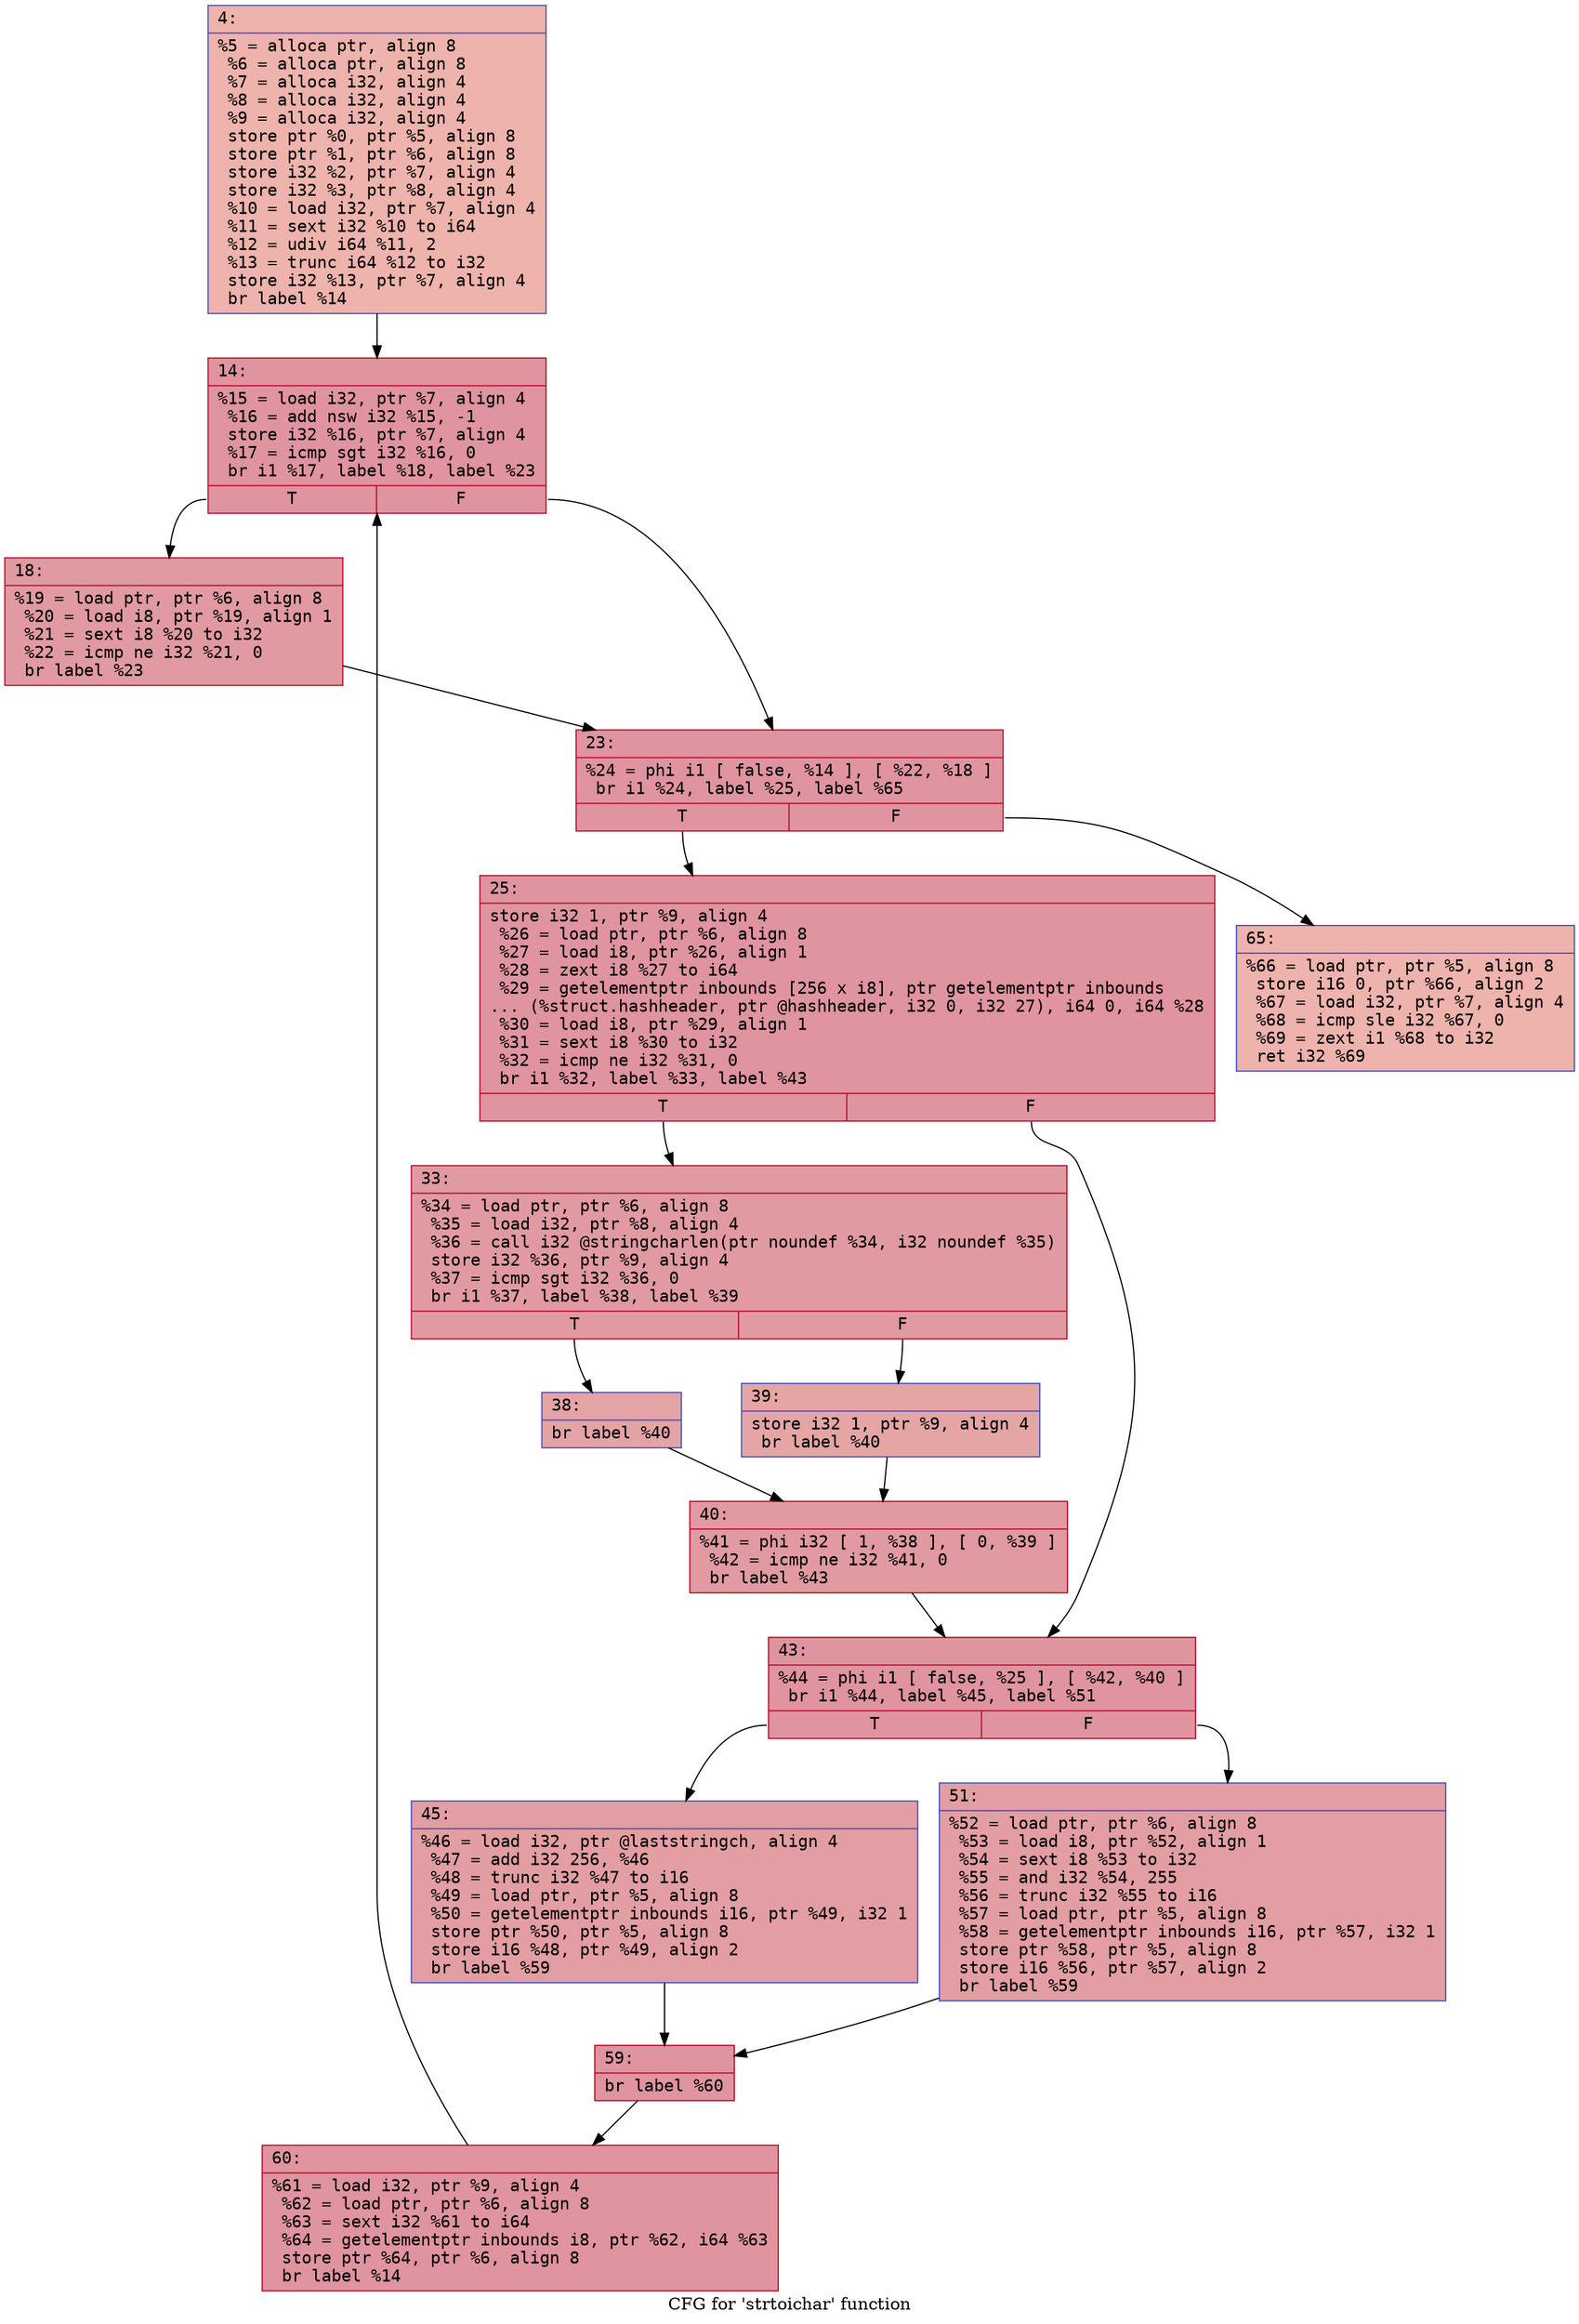 digraph "CFG for 'strtoichar' function" {
	label="CFG for 'strtoichar' function";

	Node0x6000000d7020 [shape=record,color="#3d50c3ff", style=filled, fillcolor="#d6524470" fontname="Courier",label="{4:\l|  %5 = alloca ptr, align 8\l  %6 = alloca ptr, align 8\l  %7 = alloca i32, align 4\l  %8 = alloca i32, align 4\l  %9 = alloca i32, align 4\l  store ptr %0, ptr %5, align 8\l  store ptr %1, ptr %6, align 8\l  store i32 %2, ptr %7, align 4\l  store i32 %3, ptr %8, align 4\l  %10 = load i32, ptr %7, align 4\l  %11 = sext i32 %10 to i64\l  %12 = udiv i64 %11, 2\l  %13 = trunc i64 %12 to i32\l  store i32 %13, ptr %7, align 4\l  br label %14\l}"];
	Node0x6000000d7020 -> Node0x6000000d7070[tooltip="4 -> 14\nProbability 100.00%" ];
	Node0x6000000d7070 [shape=record,color="#b70d28ff", style=filled, fillcolor="#b70d2870" fontname="Courier",label="{14:\l|  %15 = load i32, ptr %7, align 4\l  %16 = add nsw i32 %15, -1\l  store i32 %16, ptr %7, align 4\l  %17 = icmp sgt i32 %16, 0\l  br i1 %17, label %18, label %23\l|{<s0>T|<s1>F}}"];
	Node0x6000000d7070:s0 -> Node0x6000000d70c0[tooltip="14 -> 18\nProbability 62.50%" ];
	Node0x6000000d7070:s1 -> Node0x6000000d7110[tooltip="14 -> 23\nProbability 37.50%" ];
	Node0x6000000d70c0 [shape=record,color="#b70d28ff", style=filled, fillcolor="#bb1b2c70" fontname="Courier",label="{18:\l|  %19 = load ptr, ptr %6, align 8\l  %20 = load i8, ptr %19, align 1\l  %21 = sext i8 %20 to i32\l  %22 = icmp ne i32 %21, 0\l  br label %23\l}"];
	Node0x6000000d70c0 -> Node0x6000000d7110[tooltip="18 -> 23\nProbability 100.00%" ];
	Node0x6000000d7110 [shape=record,color="#b70d28ff", style=filled, fillcolor="#b70d2870" fontname="Courier",label="{23:\l|  %24 = phi i1 [ false, %14 ], [ %22, %18 ]\l  br i1 %24, label %25, label %65\l|{<s0>T|<s1>F}}"];
	Node0x6000000d7110:s0 -> Node0x6000000d7160[tooltip="23 -> 25\nProbability 96.88%" ];
	Node0x6000000d7110:s1 -> Node0x6000000d7480[tooltip="23 -> 65\nProbability 3.12%" ];
	Node0x6000000d7160 [shape=record,color="#b70d28ff", style=filled, fillcolor="#b70d2870" fontname="Courier",label="{25:\l|  store i32 1, ptr %9, align 4\l  %26 = load ptr, ptr %6, align 8\l  %27 = load i8, ptr %26, align 1\l  %28 = zext i8 %27 to i64\l  %29 = getelementptr inbounds [256 x i8], ptr getelementptr inbounds\l... (%struct.hashheader, ptr @hashheader, i32 0, i32 27), i64 0, i64 %28\l  %30 = load i8, ptr %29, align 1\l  %31 = sext i8 %30 to i32\l  %32 = icmp ne i32 %31, 0\l  br i1 %32, label %33, label %43\l|{<s0>T|<s1>F}}"];
	Node0x6000000d7160:s0 -> Node0x6000000d71b0[tooltip="25 -> 33\nProbability 62.50%" ];
	Node0x6000000d7160:s1 -> Node0x6000000d72f0[tooltip="25 -> 43\nProbability 37.50%" ];
	Node0x6000000d71b0 [shape=record,color="#b70d28ff", style=filled, fillcolor="#bb1b2c70" fontname="Courier",label="{33:\l|  %34 = load ptr, ptr %6, align 8\l  %35 = load i32, ptr %8, align 4\l  %36 = call i32 @stringcharlen(ptr noundef %34, i32 noundef %35)\l  store i32 %36, ptr %9, align 4\l  %37 = icmp sgt i32 %36, 0\l  br i1 %37, label %38, label %39\l|{<s0>T|<s1>F}}"];
	Node0x6000000d71b0:s0 -> Node0x6000000d7200[tooltip="33 -> 38\nProbability 62.50%" ];
	Node0x6000000d71b0:s1 -> Node0x6000000d7250[tooltip="33 -> 39\nProbability 37.50%" ];
	Node0x6000000d7200 [shape=record,color="#3d50c3ff", style=filled, fillcolor="#c32e3170" fontname="Courier",label="{38:\l|  br label %40\l}"];
	Node0x6000000d7200 -> Node0x6000000d72a0[tooltip="38 -> 40\nProbability 100.00%" ];
	Node0x6000000d7250 [shape=record,color="#3d50c3ff", style=filled, fillcolor="#c5333470" fontname="Courier",label="{39:\l|  store i32 1, ptr %9, align 4\l  br label %40\l}"];
	Node0x6000000d7250 -> Node0x6000000d72a0[tooltip="39 -> 40\nProbability 100.00%" ];
	Node0x6000000d72a0 [shape=record,color="#b70d28ff", style=filled, fillcolor="#bb1b2c70" fontname="Courier",label="{40:\l|  %41 = phi i32 [ 1, %38 ], [ 0, %39 ]\l  %42 = icmp ne i32 %41, 0\l  br label %43\l}"];
	Node0x6000000d72a0 -> Node0x6000000d72f0[tooltip="40 -> 43\nProbability 100.00%" ];
	Node0x6000000d72f0 [shape=record,color="#b70d28ff", style=filled, fillcolor="#b70d2870" fontname="Courier",label="{43:\l|  %44 = phi i1 [ false, %25 ], [ %42, %40 ]\l  br i1 %44, label %45, label %51\l|{<s0>T|<s1>F}}"];
	Node0x6000000d72f0:s0 -> Node0x6000000d7340[tooltip="43 -> 45\nProbability 50.00%" ];
	Node0x6000000d72f0:s1 -> Node0x6000000d7390[tooltip="43 -> 51\nProbability 50.00%" ];
	Node0x6000000d7340 [shape=record,color="#3d50c3ff", style=filled, fillcolor="#be242e70" fontname="Courier",label="{45:\l|  %46 = load i32, ptr @laststringch, align 4\l  %47 = add i32 256, %46\l  %48 = trunc i32 %47 to i16\l  %49 = load ptr, ptr %5, align 8\l  %50 = getelementptr inbounds i16, ptr %49, i32 1\l  store ptr %50, ptr %5, align 8\l  store i16 %48, ptr %49, align 2\l  br label %59\l}"];
	Node0x6000000d7340 -> Node0x6000000d73e0[tooltip="45 -> 59\nProbability 100.00%" ];
	Node0x6000000d7390 [shape=record,color="#3d50c3ff", style=filled, fillcolor="#be242e70" fontname="Courier",label="{51:\l|  %52 = load ptr, ptr %6, align 8\l  %53 = load i8, ptr %52, align 1\l  %54 = sext i8 %53 to i32\l  %55 = and i32 %54, 255\l  %56 = trunc i32 %55 to i16\l  %57 = load ptr, ptr %5, align 8\l  %58 = getelementptr inbounds i16, ptr %57, i32 1\l  store ptr %58, ptr %5, align 8\l  store i16 %56, ptr %57, align 2\l  br label %59\l}"];
	Node0x6000000d7390 -> Node0x6000000d73e0[tooltip="51 -> 59\nProbability 100.00%" ];
	Node0x6000000d73e0 [shape=record,color="#b70d28ff", style=filled, fillcolor="#b70d2870" fontname="Courier",label="{59:\l|  br label %60\l}"];
	Node0x6000000d73e0 -> Node0x6000000d7430[tooltip="59 -> 60\nProbability 100.00%" ];
	Node0x6000000d7430 [shape=record,color="#b70d28ff", style=filled, fillcolor="#b70d2870" fontname="Courier",label="{60:\l|  %61 = load i32, ptr %9, align 4\l  %62 = load ptr, ptr %6, align 8\l  %63 = sext i32 %61 to i64\l  %64 = getelementptr inbounds i8, ptr %62, i64 %63\l  store ptr %64, ptr %6, align 8\l  br label %14\l}"];
	Node0x6000000d7430 -> Node0x6000000d7070[tooltip="60 -> 14\nProbability 100.00%" ];
	Node0x6000000d7480 [shape=record,color="#3d50c3ff", style=filled, fillcolor="#d6524470" fontname="Courier",label="{65:\l|  %66 = load ptr, ptr %5, align 8\l  store i16 0, ptr %66, align 2\l  %67 = load i32, ptr %7, align 4\l  %68 = icmp sle i32 %67, 0\l  %69 = zext i1 %68 to i32\l  ret i32 %69\l}"];
}
